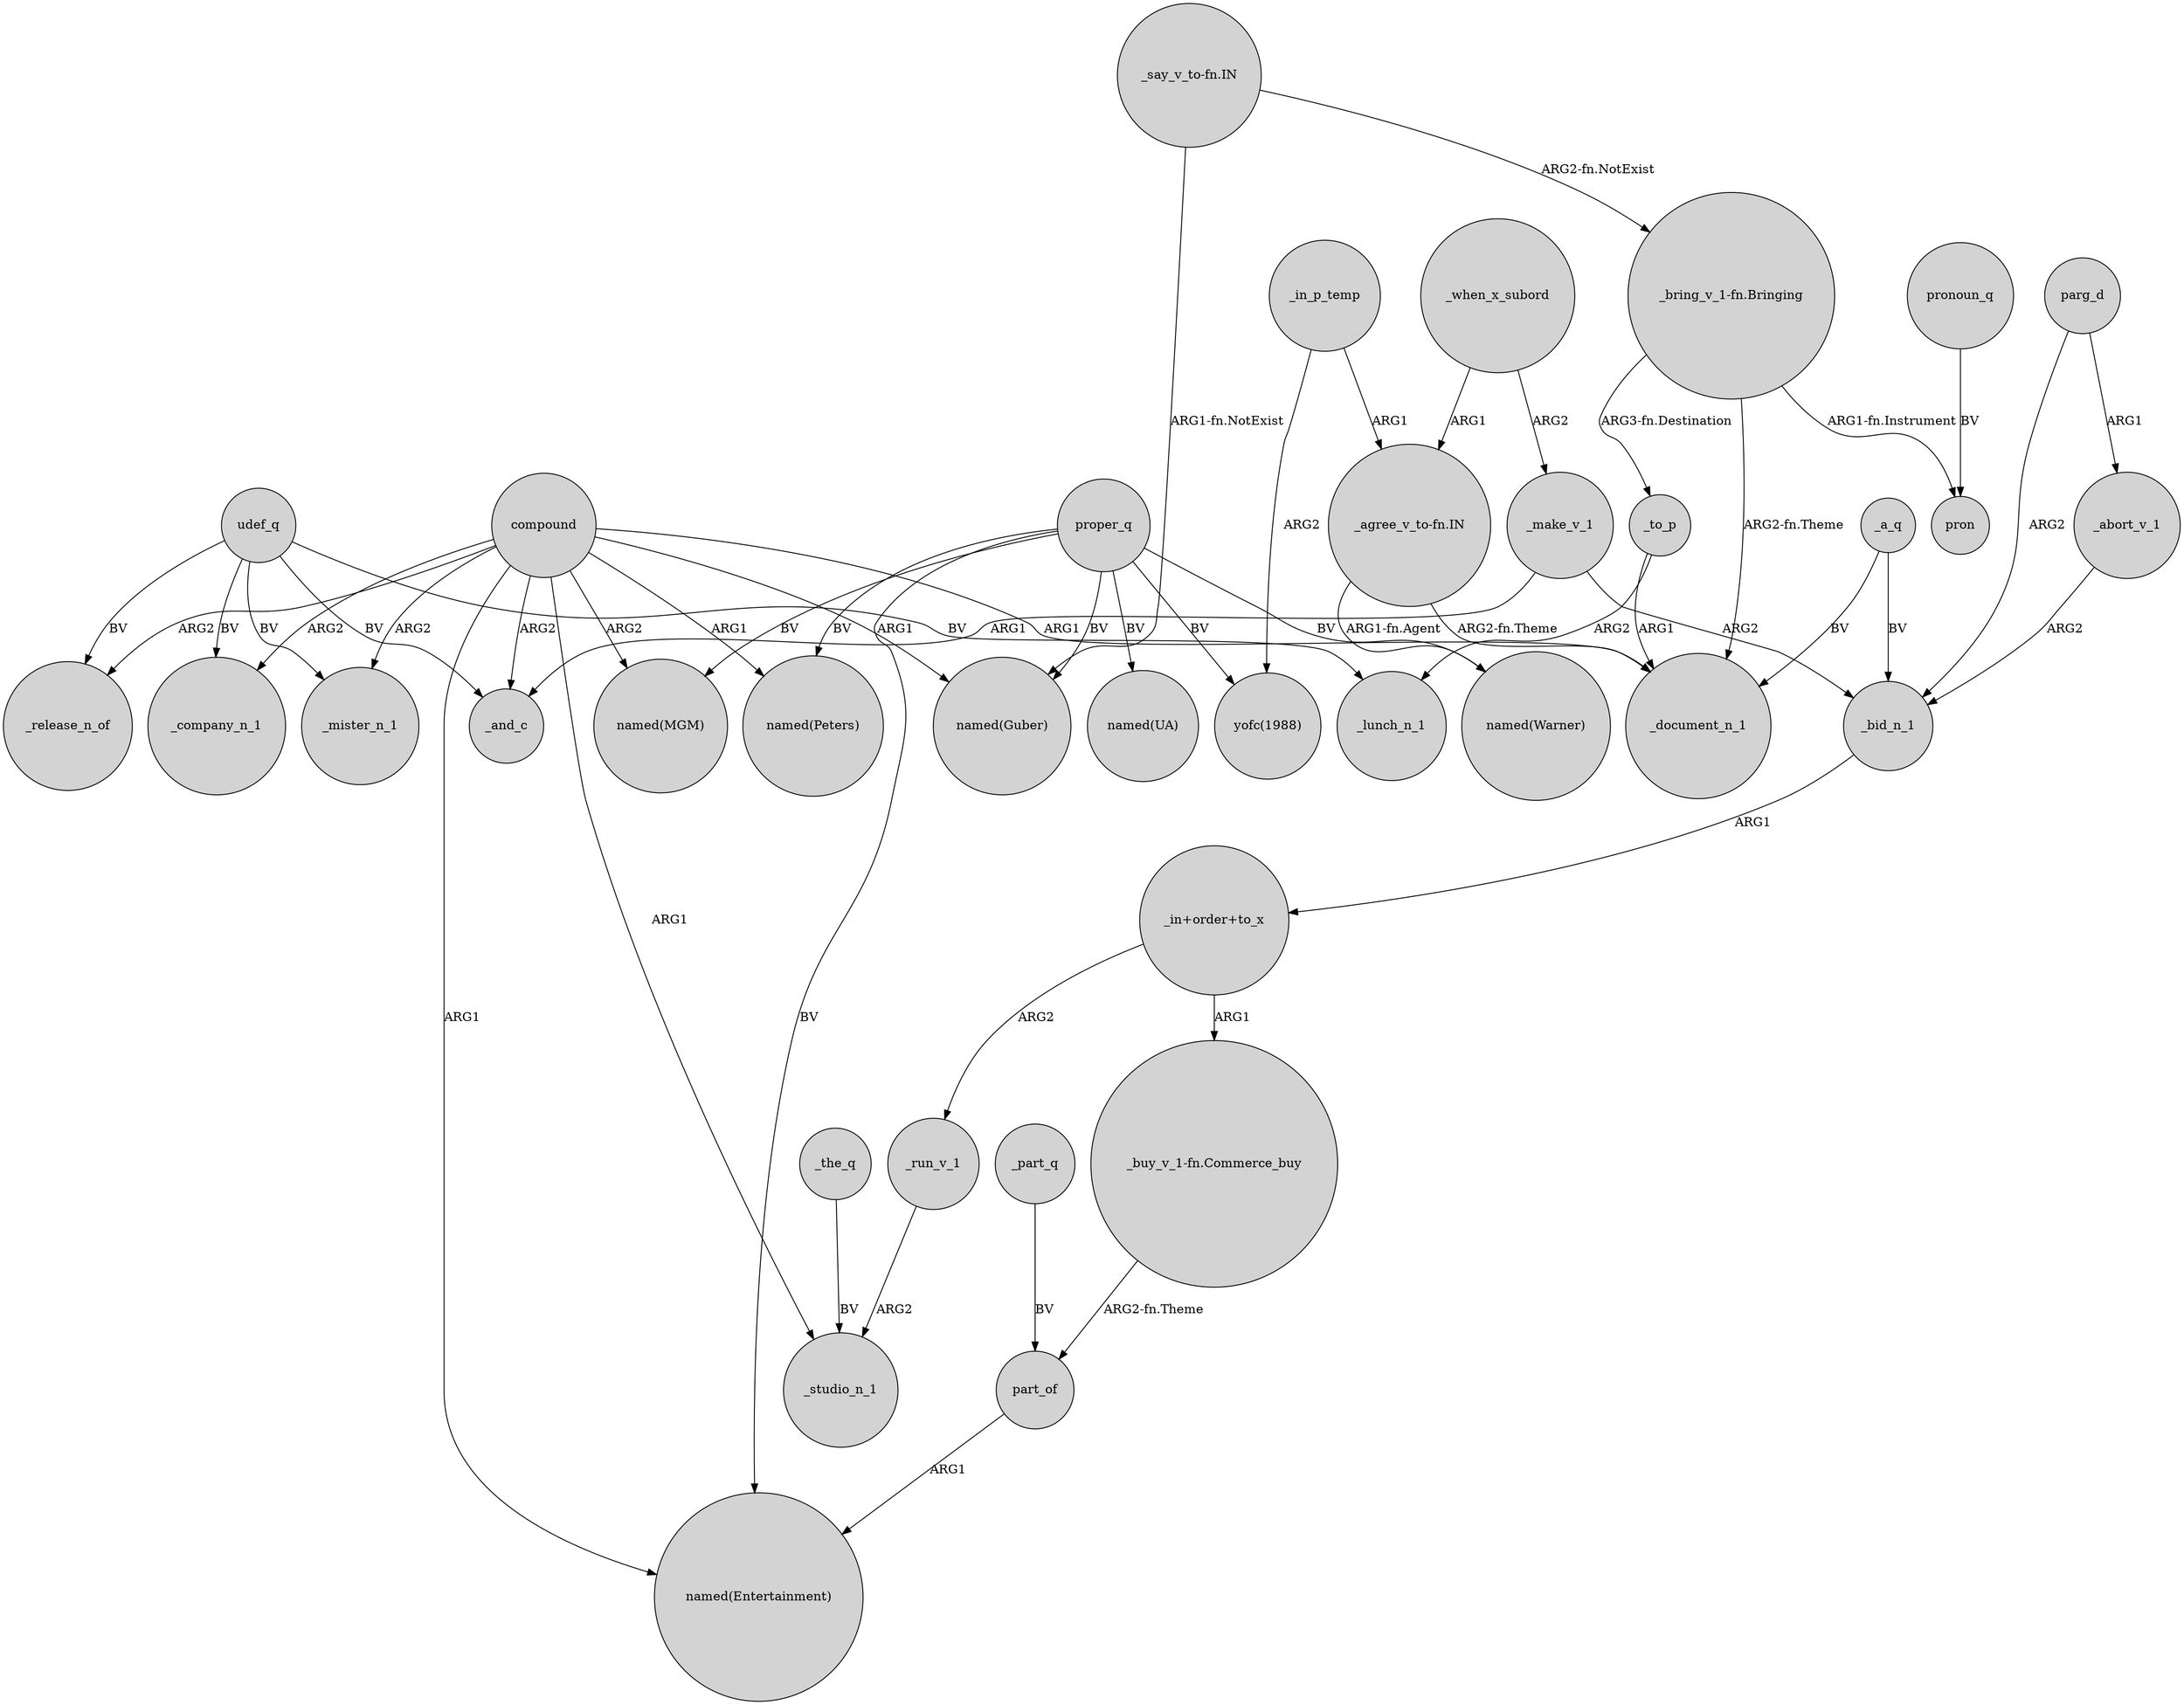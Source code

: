 digraph {
	node [shape=circle style=filled]
	compound -> _document_n_1 [label=ARG1]
	_make_v_1 -> _bid_n_1 [label=ARG2]
	_to_p -> _lunch_n_1 [label=ARG2]
	parg_d -> _bid_n_1 [label=ARG2]
	proper_q -> "named(Peters)" [label=BV]
	compound -> _mister_n_1 [label=ARG2]
	compound -> _company_n_1 [label=ARG2]
	"_in+order+to_x" -> _run_v_1 [label=ARG2]
	_the_q -> _studio_n_1 [label=BV]
	proper_q -> "named(UA)" [label=BV]
	udef_q -> _mister_n_1 [label=BV]
	compound -> "named(Peters)" [label=ARG1]
	"_bring_v_1-fn.Bringing" -> _to_p [label="ARG3-fn.Destination"]
	_bid_n_1 -> "_in+order+to_x" [label=ARG1]
	"_in+order+to_x" -> "_buy_v_1-fn.Commerce_buy" [label=ARG1]
	part_of -> "named(Entertainment)" [label=ARG1]
	_part_q -> part_of [label=BV]
	udef_q -> _release_n_of [label=BV]
	"_say_v_to-fn.IN" -> "_bring_v_1-fn.Bringing" [label="ARG2-fn.NotExist"]
	pronoun_q -> pron [label=BV]
	compound -> _and_c [label=ARG2]
	compound -> "named(Guber)" [label=ARG1]
	_when_x_subord -> "_agree_v_to-fn.IN" [label=ARG1]
	_in_p_temp -> "_agree_v_to-fn.IN" [label=ARG1]
	"_say_v_to-fn.IN" -> "named(Guber)" [label="ARG1-fn.NotExist"]
	"_bring_v_1-fn.Bringing" -> pron [label="ARG1-fn.Instrument"]
	proper_q -> "yofc(1988)" [label=BV]
	proper_q -> "named(MGM)" [label=BV]
	proper_q -> "named(Guber)" [label=BV]
	compound -> _release_n_of [label=ARG2]
	_abort_v_1 -> _bid_n_1 [label=ARG2]
	_a_q -> _document_n_1 [label=BV]
	proper_q -> "named(Entertainment)" [label=BV]
	compound -> _studio_n_1 [label=ARG1]
	"_buy_v_1-fn.Commerce_buy" -> part_of [label="ARG2-fn.Theme"]
	"_agree_v_to-fn.IN" -> "named(Warner)" [label="ARG1-fn.Agent"]
	"_bring_v_1-fn.Bringing" -> _document_n_1 [label="ARG2-fn.Theme"]
	proper_q -> "named(Warner)" [label=BV]
	udef_q -> _lunch_n_1 [label=BV]
	_when_x_subord -> _make_v_1 [label=ARG2]
	_run_v_1 -> _studio_n_1 [label=ARG2]
	_to_p -> _document_n_1 [label=ARG1]
	compound -> "named(Entertainment)" [label=ARG1]
	parg_d -> _abort_v_1 [label=ARG1]
	udef_q -> _and_c [label=BV]
	udef_q -> _company_n_1 [label=BV]
	_in_p_temp -> "yofc(1988)" [label=ARG2]
	compound -> "named(MGM)" [label=ARG2]
	_a_q -> _bid_n_1 [label=BV]
	"_agree_v_to-fn.IN" -> _document_n_1 [label="ARG2-fn.Theme"]
	_make_v_1 -> _and_c [label=ARG1]
}
